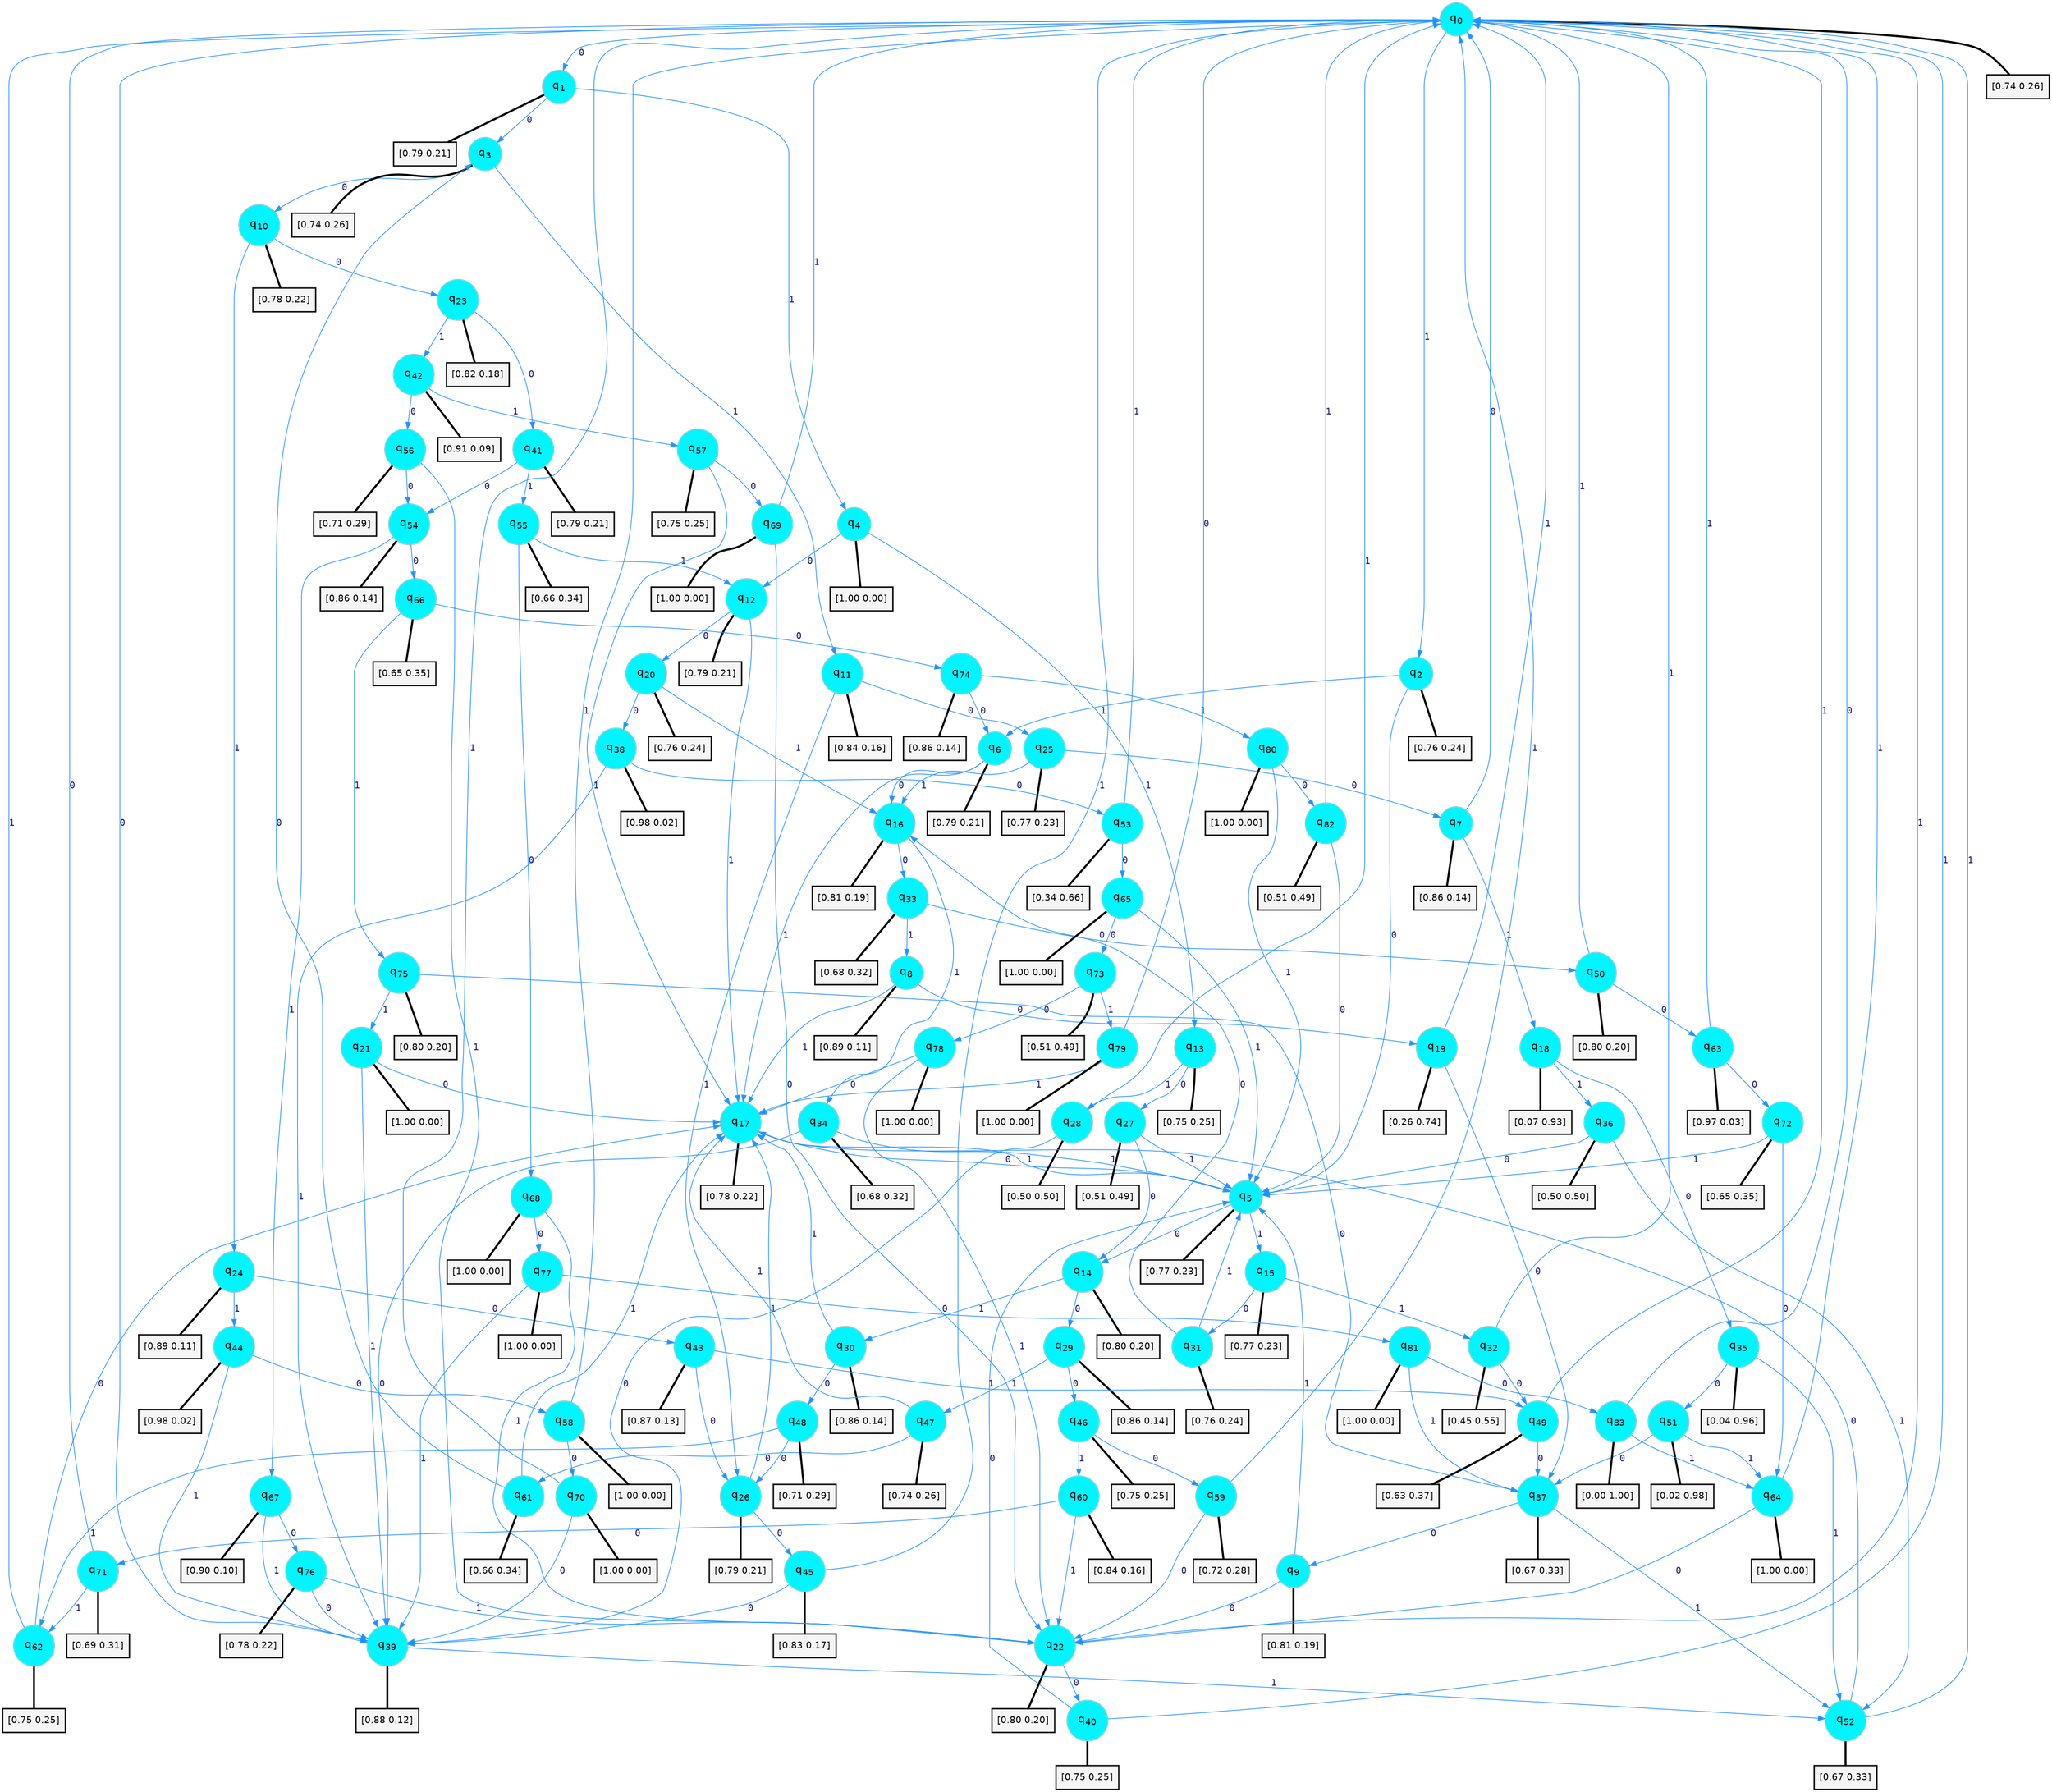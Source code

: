 digraph G {
graph [
bgcolor=transparent, dpi=300, rankdir=TD, size="40,25"];
node [
color=gray, fillcolor=turquoise1, fontcolor=black, fontname=Helvetica, fontsize=16, fontweight=bold, shape=circle, style=filled];
edge [
arrowsize=1, color=dodgerblue1, fontcolor=midnightblue, fontname=courier, fontweight=bold, penwidth=1, style=solid, weight=20];
0[label=<q<SUB>0</SUB>>];
1[label=<q<SUB>1</SUB>>];
2[label=<q<SUB>2</SUB>>];
3[label=<q<SUB>3</SUB>>];
4[label=<q<SUB>4</SUB>>];
5[label=<q<SUB>5</SUB>>];
6[label=<q<SUB>6</SUB>>];
7[label=<q<SUB>7</SUB>>];
8[label=<q<SUB>8</SUB>>];
9[label=<q<SUB>9</SUB>>];
10[label=<q<SUB>10</SUB>>];
11[label=<q<SUB>11</SUB>>];
12[label=<q<SUB>12</SUB>>];
13[label=<q<SUB>13</SUB>>];
14[label=<q<SUB>14</SUB>>];
15[label=<q<SUB>15</SUB>>];
16[label=<q<SUB>16</SUB>>];
17[label=<q<SUB>17</SUB>>];
18[label=<q<SUB>18</SUB>>];
19[label=<q<SUB>19</SUB>>];
20[label=<q<SUB>20</SUB>>];
21[label=<q<SUB>21</SUB>>];
22[label=<q<SUB>22</SUB>>];
23[label=<q<SUB>23</SUB>>];
24[label=<q<SUB>24</SUB>>];
25[label=<q<SUB>25</SUB>>];
26[label=<q<SUB>26</SUB>>];
27[label=<q<SUB>27</SUB>>];
28[label=<q<SUB>28</SUB>>];
29[label=<q<SUB>29</SUB>>];
30[label=<q<SUB>30</SUB>>];
31[label=<q<SUB>31</SUB>>];
32[label=<q<SUB>32</SUB>>];
33[label=<q<SUB>33</SUB>>];
34[label=<q<SUB>34</SUB>>];
35[label=<q<SUB>35</SUB>>];
36[label=<q<SUB>36</SUB>>];
37[label=<q<SUB>37</SUB>>];
38[label=<q<SUB>38</SUB>>];
39[label=<q<SUB>39</SUB>>];
40[label=<q<SUB>40</SUB>>];
41[label=<q<SUB>41</SUB>>];
42[label=<q<SUB>42</SUB>>];
43[label=<q<SUB>43</SUB>>];
44[label=<q<SUB>44</SUB>>];
45[label=<q<SUB>45</SUB>>];
46[label=<q<SUB>46</SUB>>];
47[label=<q<SUB>47</SUB>>];
48[label=<q<SUB>48</SUB>>];
49[label=<q<SUB>49</SUB>>];
50[label=<q<SUB>50</SUB>>];
51[label=<q<SUB>51</SUB>>];
52[label=<q<SUB>52</SUB>>];
53[label=<q<SUB>53</SUB>>];
54[label=<q<SUB>54</SUB>>];
55[label=<q<SUB>55</SUB>>];
56[label=<q<SUB>56</SUB>>];
57[label=<q<SUB>57</SUB>>];
58[label=<q<SUB>58</SUB>>];
59[label=<q<SUB>59</SUB>>];
60[label=<q<SUB>60</SUB>>];
61[label=<q<SUB>61</SUB>>];
62[label=<q<SUB>62</SUB>>];
63[label=<q<SUB>63</SUB>>];
64[label=<q<SUB>64</SUB>>];
65[label=<q<SUB>65</SUB>>];
66[label=<q<SUB>66</SUB>>];
67[label=<q<SUB>67</SUB>>];
68[label=<q<SUB>68</SUB>>];
69[label=<q<SUB>69</SUB>>];
70[label=<q<SUB>70</SUB>>];
71[label=<q<SUB>71</SUB>>];
72[label=<q<SUB>72</SUB>>];
73[label=<q<SUB>73</SUB>>];
74[label=<q<SUB>74</SUB>>];
75[label=<q<SUB>75</SUB>>];
76[label=<q<SUB>76</SUB>>];
77[label=<q<SUB>77</SUB>>];
78[label=<q<SUB>78</SUB>>];
79[label=<q<SUB>79</SUB>>];
80[label=<q<SUB>80</SUB>>];
81[label=<q<SUB>81</SUB>>];
82[label=<q<SUB>82</SUB>>];
83[label=<q<SUB>83</SUB>>];
84[label="[0.74 0.26]", shape=box,fontcolor=black, fontname=Helvetica, fontsize=14, penwidth=2, fillcolor=whitesmoke,color=black];
85[label="[0.79 0.21]", shape=box,fontcolor=black, fontname=Helvetica, fontsize=14, penwidth=2, fillcolor=whitesmoke,color=black];
86[label="[0.76 0.24]", shape=box,fontcolor=black, fontname=Helvetica, fontsize=14, penwidth=2, fillcolor=whitesmoke,color=black];
87[label="[0.74 0.26]", shape=box,fontcolor=black, fontname=Helvetica, fontsize=14, penwidth=2, fillcolor=whitesmoke,color=black];
88[label="[1.00 0.00]", shape=box,fontcolor=black, fontname=Helvetica, fontsize=14, penwidth=2, fillcolor=whitesmoke,color=black];
89[label="[0.77 0.23]", shape=box,fontcolor=black, fontname=Helvetica, fontsize=14, penwidth=2, fillcolor=whitesmoke,color=black];
90[label="[0.79 0.21]", shape=box,fontcolor=black, fontname=Helvetica, fontsize=14, penwidth=2, fillcolor=whitesmoke,color=black];
91[label="[0.86 0.14]", shape=box,fontcolor=black, fontname=Helvetica, fontsize=14, penwidth=2, fillcolor=whitesmoke,color=black];
92[label="[0.89 0.11]", shape=box,fontcolor=black, fontname=Helvetica, fontsize=14, penwidth=2, fillcolor=whitesmoke,color=black];
93[label="[0.81 0.19]", shape=box,fontcolor=black, fontname=Helvetica, fontsize=14, penwidth=2, fillcolor=whitesmoke,color=black];
94[label="[0.78 0.22]", shape=box,fontcolor=black, fontname=Helvetica, fontsize=14, penwidth=2, fillcolor=whitesmoke,color=black];
95[label="[0.84 0.16]", shape=box,fontcolor=black, fontname=Helvetica, fontsize=14, penwidth=2, fillcolor=whitesmoke,color=black];
96[label="[0.79 0.21]", shape=box,fontcolor=black, fontname=Helvetica, fontsize=14, penwidth=2, fillcolor=whitesmoke,color=black];
97[label="[0.75 0.25]", shape=box,fontcolor=black, fontname=Helvetica, fontsize=14, penwidth=2, fillcolor=whitesmoke,color=black];
98[label="[0.80 0.20]", shape=box,fontcolor=black, fontname=Helvetica, fontsize=14, penwidth=2, fillcolor=whitesmoke,color=black];
99[label="[0.77 0.23]", shape=box,fontcolor=black, fontname=Helvetica, fontsize=14, penwidth=2, fillcolor=whitesmoke,color=black];
100[label="[0.81 0.19]", shape=box,fontcolor=black, fontname=Helvetica, fontsize=14, penwidth=2, fillcolor=whitesmoke,color=black];
101[label="[0.78 0.22]", shape=box,fontcolor=black, fontname=Helvetica, fontsize=14, penwidth=2, fillcolor=whitesmoke,color=black];
102[label="[0.07 0.93]", shape=box,fontcolor=black, fontname=Helvetica, fontsize=14, penwidth=2, fillcolor=whitesmoke,color=black];
103[label="[0.26 0.74]", shape=box,fontcolor=black, fontname=Helvetica, fontsize=14, penwidth=2, fillcolor=whitesmoke,color=black];
104[label="[0.76 0.24]", shape=box,fontcolor=black, fontname=Helvetica, fontsize=14, penwidth=2, fillcolor=whitesmoke,color=black];
105[label="[1.00 0.00]", shape=box,fontcolor=black, fontname=Helvetica, fontsize=14, penwidth=2, fillcolor=whitesmoke,color=black];
106[label="[0.80 0.20]", shape=box,fontcolor=black, fontname=Helvetica, fontsize=14, penwidth=2, fillcolor=whitesmoke,color=black];
107[label="[0.82 0.18]", shape=box,fontcolor=black, fontname=Helvetica, fontsize=14, penwidth=2, fillcolor=whitesmoke,color=black];
108[label="[0.89 0.11]", shape=box,fontcolor=black, fontname=Helvetica, fontsize=14, penwidth=2, fillcolor=whitesmoke,color=black];
109[label="[0.77 0.23]", shape=box,fontcolor=black, fontname=Helvetica, fontsize=14, penwidth=2, fillcolor=whitesmoke,color=black];
110[label="[0.79 0.21]", shape=box,fontcolor=black, fontname=Helvetica, fontsize=14, penwidth=2, fillcolor=whitesmoke,color=black];
111[label="[0.51 0.49]", shape=box,fontcolor=black, fontname=Helvetica, fontsize=14, penwidth=2, fillcolor=whitesmoke,color=black];
112[label="[0.50 0.50]", shape=box,fontcolor=black, fontname=Helvetica, fontsize=14, penwidth=2, fillcolor=whitesmoke,color=black];
113[label="[0.86 0.14]", shape=box,fontcolor=black, fontname=Helvetica, fontsize=14, penwidth=2, fillcolor=whitesmoke,color=black];
114[label="[0.86 0.14]", shape=box,fontcolor=black, fontname=Helvetica, fontsize=14, penwidth=2, fillcolor=whitesmoke,color=black];
115[label="[0.76 0.24]", shape=box,fontcolor=black, fontname=Helvetica, fontsize=14, penwidth=2, fillcolor=whitesmoke,color=black];
116[label="[0.45 0.55]", shape=box,fontcolor=black, fontname=Helvetica, fontsize=14, penwidth=2, fillcolor=whitesmoke,color=black];
117[label="[0.68 0.32]", shape=box,fontcolor=black, fontname=Helvetica, fontsize=14, penwidth=2, fillcolor=whitesmoke,color=black];
118[label="[0.68 0.32]", shape=box,fontcolor=black, fontname=Helvetica, fontsize=14, penwidth=2, fillcolor=whitesmoke,color=black];
119[label="[0.04 0.96]", shape=box,fontcolor=black, fontname=Helvetica, fontsize=14, penwidth=2, fillcolor=whitesmoke,color=black];
120[label="[0.50 0.50]", shape=box,fontcolor=black, fontname=Helvetica, fontsize=14, penwidth=2, fillcolor=whitesmoke,color=black];
121[label="[0.67 0.33]", shape=box,fontcolor=black, fontname=Helvetica, fontsize=14, penwidth=2, fillcolor=whitesmoke,color=black];
122[label="[0.98 0.02]", shape=box,fontcolor=black, fontname=Helvetica, fontsize=14, penwidth=2, fillcolor=whitesmoke,color=black];
123[label="[0.88 0.12]", shape=box,fontcolor=black, fontname=Helvetica, fontsize=14, penwidth=2, fillcolor=whitesmoke,color=black];
124[label="[0.75 0.25]", shape=box,fontcolor=black, fontname=Helvetica, fontsize=14, penwidth=2, fillcolor=whitesmoke,color=black];
125[label="[0.79 0.21]", shape=box,fontcolor=black, fontname=Helvetica, fontsize=14, penwidth=2, fillcolor=whitesmoke,color=black];
126[label="[0.91 0.09]", shape=box,fontcolor=black, fontname=Helvetica, fontsize=14, penwidth=2, fillcolor=whitesmoke,color=black];
127[label="[0.87 0.13]", shape=box,fontcolor=black, fontname=Helvetica, fontsize=14, penwidth=2, fillcolor=whitesmoke,color=black];
128[label="[0.98 0.02]", shape=box,fontcolor=black, fontname=Helvetica, fontsize=14, penwidth=2, fillcolor=whitesmoke,color=black];
129[label="[0.83 0.17]", shape=box,fontcolor=black, fontname=Helvetica, fontsize=14, penwidth=2, fillcolor=whitesmoke,color=black];
130[label="[0.75 0.25]", shape=box,fontcolor=black, fontname=Helvetica, fontsize=14, penwidth=2, fillcolor=whitesmoke,color=black];
131[label="[0.74 0.26]", shape=box,fontcolor=black, fontname=Helvetica, fontsize=14, penwidth=2, fillcolor=whitesmoke,color=black];
132[label="[0.71 0.29]", shape=box,fontcolor=black, fontname=Helvetica, fontsize=14, penwidth=2, fillcolor=whitesmoke,color=black];
133[label="[0.63 0.37]", shape=box,fontcolor=black, fontname=Helvetica, fontsize=14, penwidth=2, fillcolor=whitesmoke,color=black];
134[label="[0.80 0.20]", shape=box,fontcolor=black, fontname=Helvetica, fontsize=14, penwidth=2, fillcolor=whitesmoke,color=black];
135[label="[0.02 0.98]", shape=box,fontcolor=black, fontname=Helvetica, fontsize=14, penwidth=2, fillcolor=whitesmoke,color=black];
136[label="[0.67 0.33]", shape=box,fontcolor=black, fontname=Helvetica, fontsize=14, penwidth=2, fillcolor=whitesmoke,color=black];
137[label="[0.34 0.66]", shape=box,fontcolor=black, fontname=Helvetica, fontsize=14, penwidth=2, fillcolor=whitesmoke,color=black];
138[label="[0.86 0.14]", shape=box,fontcolor=black, fontname=Helvetica, fontsize=14, penwidth=2, fillcolor=whitesmoke,color=black];
139[label="[0.66 0.34]", shape=box,fontcolor=black, fontname=Helvetica, fontsize=14, penwidth=2, fillcolor=whitesmoke,color=black];
140[label="[0.71 0.29]", shape=box,fontcolor=black, fontname=Helvetica, fontsize=14, penwidth=2, fillcolor=whitesmoke,color=black];
141[label="[0.75 0.25]", shape=box,fontcolor=black, fontname=Helvetica, fontsize=14, penwidth=2, fillcolor=whitesmoke,color=black];
142[label="[1.00 0.00]", shape=box,fontcolor=black, fontname=Helvetica, fontsize=14, penwidth=2, fillcolor=whitesmoke,color=black];
143[label="[0.72 0.28]", shape=box,fontcolor=black, fontname=Helvetica, fontsize=14, penwidth=2, fillcolor=whitesmoke,color=black];
144[label="[0.84 0.16]", shape=box,fontcolor=black, fontname=Helvetica, fontsize=14, penwidth=2, fillcolor=whitesmoke,color=black];
145[label="[0.66 0.34]", shape=box,fontcolor=black, fontname=Helvetica, fontsize=14, penwidth=2, fillcolor=whitesmoke,color=black];
146[label="[0.75 0.25]", shape=box,fontcolor=black, fontname=Helvetica, fontsize=14, penwidth=2, fillcolor=whitesmoke,color=black];
147[label="[0.97 0.03]", shape=box,fontcolor=black, fontname=Helvetica, fontsize=14, penwidth=2, fillcolor=whitesmoke,color=black];
148[label="[1.00 0.00]", shape=box,fontcolor=black, fontname=Helvetica, fontsize=14, penwidth=2, fillcolor=whitesmoke,color=black];
149[label="[1.00 0.00]", shape=box,fontcolor=black, fontname=Helvetica, fontsize=14, penwidth=2, fillcolor=whitesmoke,color=black];
150[label="[0.65 0.35]", shape=box,fontcolor=black, fontname=Helvetica, fontsize=14, penwidth=2, fillcolor=whitesmoke,color=black];
151[label="[0.90 0.10]", shape=box,fontcolor=black, fontname=Helvetica, fontsize=14, penwidth=2, fillcolor=whitesmoke,color=black];
152[label="[1.00 0.00]", shape=box,fontcolor=black, fontname=Helvetica, fontsize=14, penwidth=2, fillcolor=whitesmoke,color=black];
153[label="[1.00 0.00]", shape=box,fontcolor=black, fontname=Helvetica, fontsize=14, penwidth=2, fillcolor=whitesmoke,color=black];
154[label="[1.00 0.00]", shape=box,fontcolor=black, fontname=Helvetica, fontsize=14, penwidth=2, fillcolor=whitesmoke,color=black];
155[label="[0.69 0.31]", shape=box,fontcolor=black, fontname=Helvetica, fontsize=14, penwidth=2, fillcolor=whitesmoke,color=black];
156[label="[0.65 0.35]", shape=box,fontcolor=black, fontname=Helvetica, fontsize=14, penwidth=2, fillcolor=whitesmoke,color=black];
157[label="[0.51 0.49]", shape=box,fontcolor=black, fontname=Helvetica, fontsize=14, penwidth=2, fillcolor=whitesmoke,color=black];
158[label="[0.86 0.14]", shape=box,fontcolor=black, fontname=Helvetica, fontsize=14, penwidth=2, fillcolor=whitesmoke,color=black];
159[label="[0.80 0.20]", shape=box,fontcolor=black, fontname=Helvetica, fontsize=14, penwidth=2, fillcolor=whitesmoke,color=black];
160[label="[0.78 0.22]", shape=box,fontcolor=black, fontname=Helvetica, fontsize=14, penwidth=2, fillcolor=whitesmoke,color=black];
161[label="[1.00 0.00]", shape=box,fontcolor=black, fontname=Helvetica, fontsize=14, penwidth=2, fillcolor=whitesmoke,color=black];
162[label="[1.00 0.00]", shape=box,fontcolor=black, fontname=Helvetica, fontsize=14, penwidth=2, fillcolor=whitesmoke,color=black];
163[label="[1.00 0.00]", shape=box,fontcolor=black, fontname=Helvetica, fontsize=14, penwidth=2, fillcolor=whitesmoke,color=black];
164[label="[1.00 0.00]", shape=box,fontcolor=black, fontname=Helvetica, fontsize=14, penwidth=2, fillcolor=whitesmoke,color=black];
165[label="[1.00 0.00]", shape=box,fontcolor=black, fontname=Helvetica, fontsize=14, penwidth=2, fillcolor=whitesmoke,color=black];
166[label="[0.51 0.49]", shape=box,fontcolor=black, fontname=Helvetica, fontsize=14, penwidth=2, fillcolor=whitesmoke,color=black];
167[label="[0.00 1.00]", shape=box,fontcolor=black, fontname=Helvetica, fontsize=14, penwidth=2, fillcolor=whitesmoke,color=black];
0->1 [label=0];
0->2 [label=1];
0->84 [arrowhead=none, penwidth=3,color=black];
1->3 [label=0];
1->4 [label=1];
1->85 [arrowhead=none, penwidth=3,color=black];
2->5 [label=0];
2->6 [label=1];
2->86 [arrowhead=none, penwidth=3,color=black];
3->10 [label=0];
3->11 [label=1];
3->87 [arrowhead=none, penwidth=3,color=black];
4->12 [label=0];
4->13 [label=1];
4->88 [arrowhead=none, penwidth=3,color=black];
5->14 [label=0];
5->15 [label=1];
5->89 [arrowhead=none, penwidth=3,color=black];
6->16 [label=0];
6->17 [label=1];
6->90 [arrowhead=none, penwidth=3,color=black];
7->0 [label=0];
7->18 [label=1];
7->91 [arrowhead=none, penwidth=3,color=black];
8->19 [label=0];
8->17 [label=1];
8->92 [arrowhead=none, penwidth=3,color=black];
9->22 [label=0];
9->5 [label=1];
9->93 [arrowhead=none, penwidth=3,color=black];
10->23 [label=0];
10->24 [label=1];
10->94 [arrowhead=none, penwidth=3,color=black];
11->25 [label=0];
11->26 [label=1];
11->95 [arrowhead=none, penwidth=3,color=black];
12->20 [label=0];
12->17 [label=1];
12->96 [arrowhead=none, penwidth=3,color=black];
13->27 [label=0];
13->28 [label=1];
13->97 [arrowhead=none, penwidth=3,color=black];
14->29 [label=0];
14->30 [label=1];
14->98 [arrowhead=none, penwidth=3,color=black];
15->31 [label=0];
15->32 [label=1];
15->99 [arrowhead=none, penwidth=3,color=black];
16->33 [label=0];
16->34 [label=1];
16->100 [arrowhead=none, penwidth=3,color=black];
17->5 [label=0];
17->5 [label=1];
17->101 [arrowhead=none, penwidth=3,color=black];
18->35 [label=0];
18->36 [label=1];
18->102 [arrowhead=none, penwidth=3,color=black];
19->37 [label=0];
19->0 [label=1];
19->103 [arrowhead=none, penwidth=3,color=black];
20->38 [label=0];
20->16 [label=1];
20->104 [arrowhead=none, penwidth=3,color=black];
21->17 [label=0];
21->39 [label=1];
21->105 [arrowhead=none, penwidth=3,color=black];
22->40 [label=0];
22->0 [label=1];
22->106 [arrowhead=none, penwidth=3,color=black];
23->41 [label=0];
23->42 [label=1];
23->107 [arrowhead=none, penwidth=3,color=black];
24->43 [label=0];
24->44 [label=1];
24->108 [arrowhead=none, penwidth=3,color=black];
25->7 [label=0];
25->16 [label=1];
25->109 [arrowhead=none, penwidth=3,color=black];
26->45 [label=0];
26->17 [label=1];
26->110 [arrowhead=none, penwidth=3,color=black];
27->14 [label=0];
27->5 [label=1];
27->111 [arrowhead=none, penwidth=3,color=black];
28->39 [label=0];
28->0 [label=1];
28->112 [arrowhead=none, penwidth=3,color=black];
29->46 [label=0];
29->47 [label=1];
29->113 [arrowhead=none, penwidth=3,color=black];
30->48 [label=0];
30->17 [label=1];
30->114 [arrowhead=none, penwidth=3,color=black];
31->16 [label=0];
31->5 [label=1];
31->115 [arrowhead=none, penwidth=3,color=black];
32->49 [label=0];
32->0 [label=1];
32->116 [arrowhead=none, penwidth=3,color=black];
33->50 [label=0];
33->8 [label=1];
33->117 [arrowhead=none, penwidth=3,color=black];
34->39 [label=0];
34->5 [label=1];
34->118 [arrowhead=none, penwidth=3,color=black];
35->51 [label=0];
35->52 [label=1];
35->119 [arrowhead=none, penwidth=3,color=black];
36->5 [label=0];
36->52 [label=1];
36->120 [arrowhead=none, penwidth=3,color=black];
37->9 [label=0];
37->52 [label=1];
37->121 [arrowhead=none, penwidth=3,color=black];
38->53 [label=0];
38->39 [label=1];
38->122 [arrowhead=none, penwidth=3,color=black];
39->0 [label=0];
39->52 [label=1];
39->123 [arrowhead=none, penwidth=3,color=black];
40->5 [label=0];
40->0 [label=1];
40->124 [arrowhead=none, penwidth=3,color=black];
41->54 [label=0];
41->55 [label=1];
41->125 [arrowhead=none, penwidth=3,color=black];
42->56 [label=0];
42->57 [label=1];
42->126 [arrowhead=none, penwidth=3,color=black];
43->26 [label=0];
43->49 [label=1];
43->127 [arrowhead=none, penwidth=3,color=black];
44->58 [label=0];
44->39 [label=1];
44->128 [arrowhead=none, penwidth=3,color=black];
45->39 [label=0];
45->0 [label=1];
45->129 [arrowhead=none, penwidth=3,color=black];
46->59 [label=0];
46->60 [label=1];
46->130 [arrowhead=none, penwidth=3,color=black];
47->61 [label=0];
47->17 [label=1];
47->131 [arrowhead=none, penwidth=3,color=black];
48->26 [label=0];
48->62 [label=1];
48->132 [arrowhead=none, penwidth=3,color=black];
49->37 [label=0];
49->0 [label=1];
49->133 [arrowhead=none, penwidth=3,color=black];
50->63 [label=0];
50->0 [label=1];
50->134 [arrowhead=none, penwidth=3,color=black];
51->37 [label=0];
51->64 [label=1];
51->135 [arrowhead=none, penwidth=3,color=black];
52->17 [label=0];
52->0 [label=1];
52->136 [arrowhead=none, penwidth=3,color=black];
53->65 [label=0];
53->0 [label=1];
53->137 [arrowhead=none, penwidth=3,color=black];
54->66 [label=0];
54->67 [label=1];
54->138 [arrowhead=none, penwidth=3,color=black];
55->68 [label=0];
55->12 [label=1];
55->139 [arrowhead=none, penwidth=3,color=black];
56->54 [label=0];
56->22 [label=1];
56->140 [arrowhead=none, penwidth=3,color=black];
57->69 [label=0];
57->17 [label=1];
57->141 [arrowhead=none, penwidth=3,color=black];
58->70 [label=0];
58->0 [label=1];
58->142 [arrowhead=none, penwidth=3,color=black];
59->22 [label=0];
59->0 [label=1];
59->143 [arrowhead=none, penwidth=3,color=black];
60->71 [label=0];
60->22 [label=1];
60->144 [arrowhead=none, penwidth=3,color=black];
61->3 [label=0];
61->17 [label=1];
61->145 [arrowhead=none, penwidth=3,color=black];
62->17 [label=0];
62->0 [label=1];
62->146 [arrowhead=none, penwidth=3,color=black];
63->72 [label=0];
63->0 [label=1];
63->147 [arrowhead=none, penwidth=3,color=black];
64->22 [label=0];
64->0 [label=1];
64->148 [arrowhead=none, penwidth=3,color=black];
65->73 [label=0];
65->5 [label=1];
65->149 [arrowhead=none, penwidth=3,color=black];
66->74 [label=0];
66->75 [label=1];
66->150 [arrowhead=none, penwidth=3,color=black];
67->76 [label=0];
67->39 [label=1];
67->151 [arrowhead=none, penwidth=3,color=black];
68->77 [label=0];
68->22 [label=1];
68->152 [arrowhead=none, penwidth=3,color=black];
69->22 [label=0];
69->0 [label=1];
69->153 [arrowhead=none, penwidth=3,color=black];
70->39 [label=0];
70->0 [label=1];
70->154 [arrowhead=none, penwidth=3,color=black];
71->0 [label=0];
71->62 [label=1];
71->155 [arrowhead=none, penwidth=3,color=black];
72->64 [label=0];
72->5 [label=1];
72->156 [arrowhead=none, penwidth=3,color=black];
73->78 [label=0];
73->79 [label=1];
73->157 [arrowhead=none, penwidth=3,color=black];
74->6 [label=0];
74->80 [label=1];
74->158 [arrowhead=none, penwidth=3,color=black];
75->37 [label=0];
75->21 [label=1];
75->159 [arrowhead=none, penwidth=3,color=black];
76->39 [label=0];
76->22 [label=1];
76->160 [arrowhead=none, penwidth=3,color=black];
77->81 [label=0];
77->39 [label=1];
77->161 [arrowhead=none, penwidth=3,color=black];
78->17 [label=0];
78->22 [label=1];
78->162 [arrowhead=none, penwidth=3,color=black];
79->0 [label=0];
79->17 [label=1];
79->163 [arrowhead=none, penwidth=3,color=black];
80->82 [label=0];
80->5 [label=1];
80->164 [arrowhead=none, penwidth=3,color=black];
81->83 [label=0];
81->37 [label=1];
81->165 [arrowhead=none, penwidth=3,color=black];
82->5 [label=0];
82->0 [label=1];
82->166 [arrowhead=none, penwidth=3,color=black];
83->0 [label=0];
83->64 [label=1];
83->167 [arrowhead=none, penwidth=3,color=black];
}
